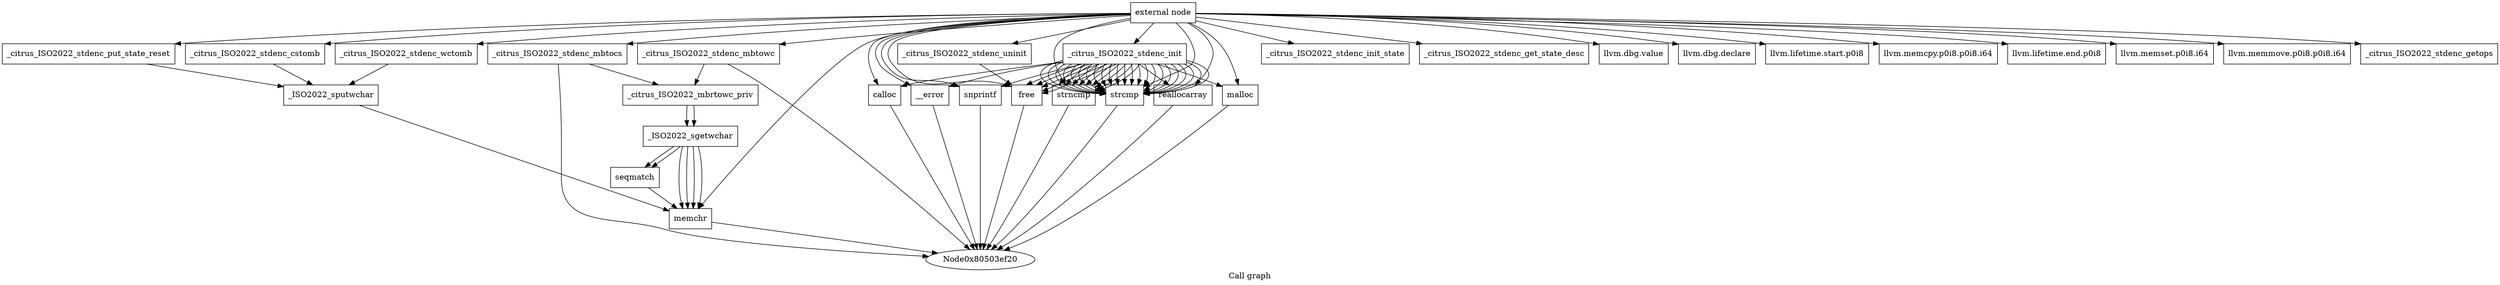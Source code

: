 digraph "Call graph" {
	label="Call graph";

	Node0x80503eef0 [shape=record,label="{external node}"];
	Node0x80503eef0 -> Node0x80503ef80;
	Node0x80503eef0 -> Node0x80503f2e0;
	Node0x80503eef0 -> Node0x80503f340;
	Node0x80503eef0 -> Node0x80503f3a0;
	Node0x80503eef0 -> Node0x80503f460;
	Node0x80503eef0 -> Node0x80503f520;
	Node0x80503eef0 -> Node0x80503f580;
	Node0x80503eef0 -> Node0x80503f5e0;
	Node0x80503eef0 -> Node0x80503f640;
	Node0x80503eef0 -> Node0x80503f6a0;
	Node0x80503eef0 -> Node0x80503f700;
	Node0x80503eef0 -> Node0x80503f760;
	Node0x80503eef0 -> Node0x80503f820;
	Node0x80503eef0 -> Node0x80503f880;
	Node0x80503eef0 -> Node0x80503f7c0;
	Node0x80503eef0 -> Node0x80503f940;
	Node0x80503eef0 -> Node0x80503fa00;
	Node0x80503eef0 -> Node0x80503f280;
	Node0x80503eef0 -> Node0x80503efe0;
	Node0x80503eef0 -> Node0x80503f040;
	Node0x80503eef0 -> Node0x80503f0a0;
	Node0x80503eef0 -> Node0x80503f100;
	Node0x80503eef0 -> Node0x80503f160;
	Node0x80503eef0 -> Node0x80503f1c0;
	Node0x80503eef0 -> Node0x80503f220;
	Node0x80503eef0 -> Node0x80503fa60;
	Node0x80503ef80 [shape=record,label="{_citrus_ISO2022_stdenc_init}"];
	Node0x80503ef80 -> Node0x80503efe0;
	Node0x80503ef80 -> Node0x80503f040;
	Node0x80503ef80 -> Node0x80503f0a0;
	Node0x80503ef80 -> Node0x80503f100;
	Node0x80503ef80 -> Node0x80503f100;
	Node0x80503ef80 -> Node0x80503f100;
	Node0x80503ef80 -> Node0x80503f100;
	Node0x80503ef80 -> Node0x80503f160;
	Node0x80503ef80 -> Node0x80503f160;
	Node0x80503ef80 -> Node0x80503f160;
	Node0x80503ef80 -> Node0x80503f160;
	Node0x80503ef80 -> Node0x80503f1c0;
	Node0x80503ef80 -> Node0x80503f220;
	Node0x80503ef80 -> Node0x80503f100;
	Node0x80503ef80 -> Node0x80503f100;
	Node0x80503ef80 -> Node0x80503f100;
	Node0x80503ef80 -> Node0x80503f100;
	Node0x80503ef80 -> Node0x80503f100;
	Node0x80503ef80 -> Node0x80503f160;
	Node0x80503ef80 -> Node0x80503f160;
	Node0x80503ef80 -> Node0x80503f160;
	Node0x80503ef80 -> Node0x80503f160;
	Node0x80503ef80 -> Node0x80503f160;
	Node0x80503ef80 -> Node0x80503f160;
	Node0x80503ef80 -> Node0x80503f160;
	Node0x80503ef80 -> Node0x80503f160;
	Node0x80503ef80 -> Node0x80503f160;
	Node0x80503ef80 -> Node0x80503f160;
	Node0x80503ef80 -> Node0x80503f160;
	Node0x80503ef80 -> Node0x80503f160;
	Node0x80503ef80 -> Node0x80503f160;
	Node0x80503ef80 -> Node0x80503f160;
	Node0x80503ef80 -> Node0x80503f160;
	Node0x80503ef80 -> Node0x80503f160;
	Node0x80503ef80 -> Node0x80503f160;
	Node0x80503ef80 -> Node0x80503f160;
	Node0x80503ef80 -> Node0x80503f160;
	Node0x80503ef80 -> Node0x80503f280;
	Node0x80503ef80 -> Node0x80503f280;
	Node0x80503ef80 -> Node0x80503f280;
	Node0x80503ef80 -> Node0x80503f280;
	Node0x80503ef80 -> Node0x80503f280;
	Node0x80503f2e0 [shape=record,label="{_citrus_ISO2022_stdenc_uninit}"];
	Node0x80503f2e0 -> Node0x80503f280;
	Node0x80503f340 [shape=record,label="{_citrus_ISO2022_stdenc_init_state}"];
	Node0x80503f3a0 [shape=record,label="{_citrus_ISO2022_stdenc_mbtocs}"];
	Node0x80503f3a0 -> Node0x80503f400;
	Node0x80503f3a0 -> Node0x80503ef20;
	Node0x80503f460 [shape=record,label="{_citrus_ISO2022_stdenc_cstomb}"];
	Node0x80503f460 -> Node0x80503f4c0;
	Node0x80503f520 [shape=record,label="{_citrus_ISO2022_stdenc_mbtowc}"];
	Node0x80503f520 -> Node0x80503f400;
	Node0x80503f520 -> Node0x80503ef20;
	Node0x80503f580 [shape=record,label="{_citrus_ISO2022_stdenc_wctomb}"];
	Node0x80503f580 -> Node0x80503f4c0;
	Node0x80503f5e0 [shape=record,label="{_citrus_ISO2022_stdenc_put_state_reset}"];
	Node0x80503f5e0 -> Node0x80503f4c0;
	Node0x80503f640 [shape=record,label="{_citrus_ISO2022_stdenc_get_state_desc}"];
	Node0x80503f6a0 [shape=record,label="{llvm.dbg.value}"];
	Node0x80503f700 [shape=record,label="{llvm.dbg.declare}"];
	Node0x80503f760 [shape=record,label="{llvm.lifetime.start.p0i8}"];
	Node0x80503f4c0 [shape=record,label="{_ISO2022_sputwchar}"];
	Node0x80503f4c0 -> Node0x80503f7c0;
	Node0x80503f820 [shape=record,label="{llvm.memcpy.p0i8.p0i8.i64}"];
	Node0x80503f880 [shape=record,label="{llvm.lifetime.end.p0i8}"];
	Node0x80503f7c0 [shape=record,label="{memchr}"];
	Node0x80503f7c0 -> Node0x80503ef20;
	Node0x80503f400 [shape=record,label="{_citrus_ISO2022_mbrtowc_priv}"];
	Node0x80503f400 -> Node0x80503f8e0;
	Node0x80503f400 -> Node0x80503f8e0;
	Node0x80503f940 [shape=record,label="{llvm.memset.p0i8.i64}"];
	Node0x80503f8e0 [shape=record,label="{_ISO2022_sgetwchar}"];
	Node0x80503f8e0 -> Node0x80503f7c0;
	Node0x80503f8e0 -> Node0x80503f9a0;
	Node0x80503f8e0 -> Node0x80503f7c0;
	Node0x80503f8e0 -> Node0x80503f7c0;
	Node0x80503f8e0 -> Node0x80503f7c0;
	Node0x80503f8e0 -> Node0x80503f9a0;
	Node0x80503fa00 [shape=record,label="{llvm.memmove.p0i8.p0i8.i64}"];
	Node0x80503f9a0 [shape=record,label="{seqmatch}"];
	Node0x80503f9a0 -> Node0x80503f7c0;
	Node0x80503f280 [shape=record,label="{free}"];
	Node0x80503f280 -> Node0x80503ef20;
	Node0x80503efe0 [shape=record,label="{calloc}"];
	Node0x80503efe0 -> Node0x80503ef20;
	Node0x80503f040 [shape=record,label="{__error}"];
	Node0x80503f040 -> Node0x80503ef20;
	Node0x80503f0a0 [shape=record,label="{snprintf}"];
	Node0x80503f0a0 -> Node0x80503ef20;
	Node0x80503f100 [shape=record,label="{strncmp}"];
	Node0x80503f100 -> Node0x80503ef20;
	Node0x80503f160 [shape=record,label="{strcmp}"];
	Node0x80503f160 -> Node0x80503ef20;
	Node0x80503f1c0 [shape=record,label="{reallocarray}"];
	Node0x80503f1c0 -> Node0x80503ef20;
	Node0x80503f220 [shape=record,label="{malloc}"];
	Node0x80503f220 -> Node0x80503ef20;
	Node0x80503fa60 [shape=record,label="{_citrus_ISO2022_stdenc_getops}"];
}
